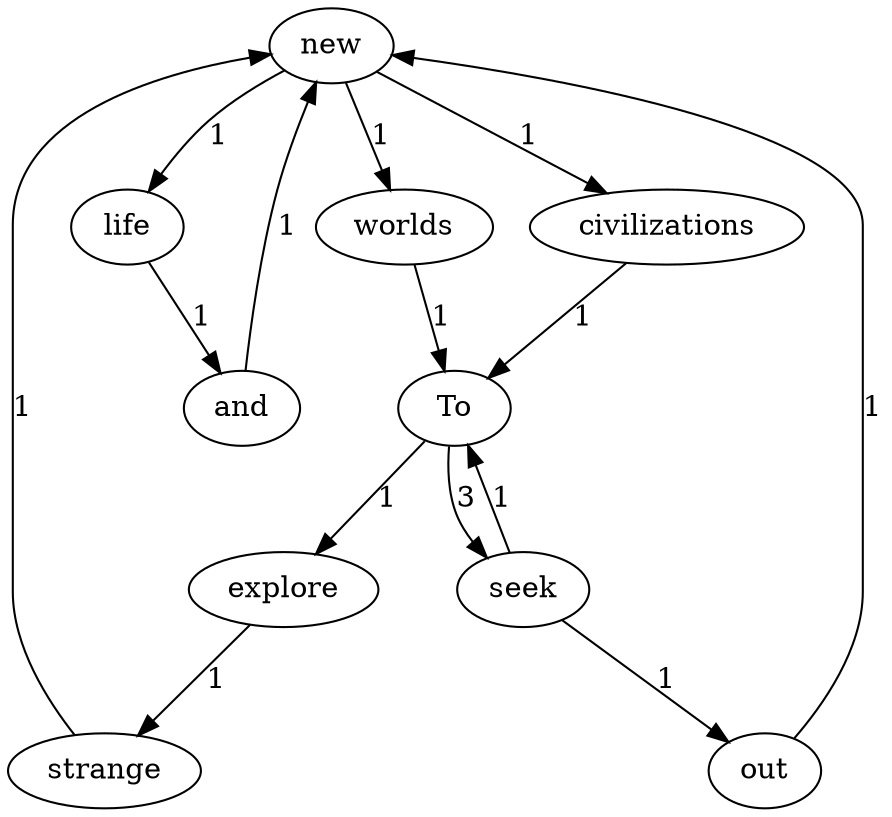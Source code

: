 digraph G {
new->worlds[label="1"];new->civilizations[label="1"];new->life[label="1"];worlds->To[label="1"];explore->strange[label="1"];and->new[label="1"];To->explore[label="1"];To->seek[label="3"];civilizations->To[label="1"];seek->To[label="1"];seek->out[label="1"];strange->new[label="1"];life->and[label="1"];out->new[label="1"];}
